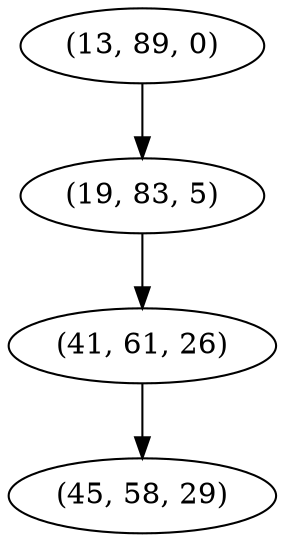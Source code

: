 digraph tree {
    "(13, 89, 0)";
    "(19, 83, 5)";
    "(41, 61, 26)";
    "(45, 58, 29)";
    "(13, 89, 0)" -> "(19, 83, 5)";
    "(19, 83, 5)" -> "(41, 61, 26)";
    "(41, 61, 26)" -> "(45, 58, 29)";
}
